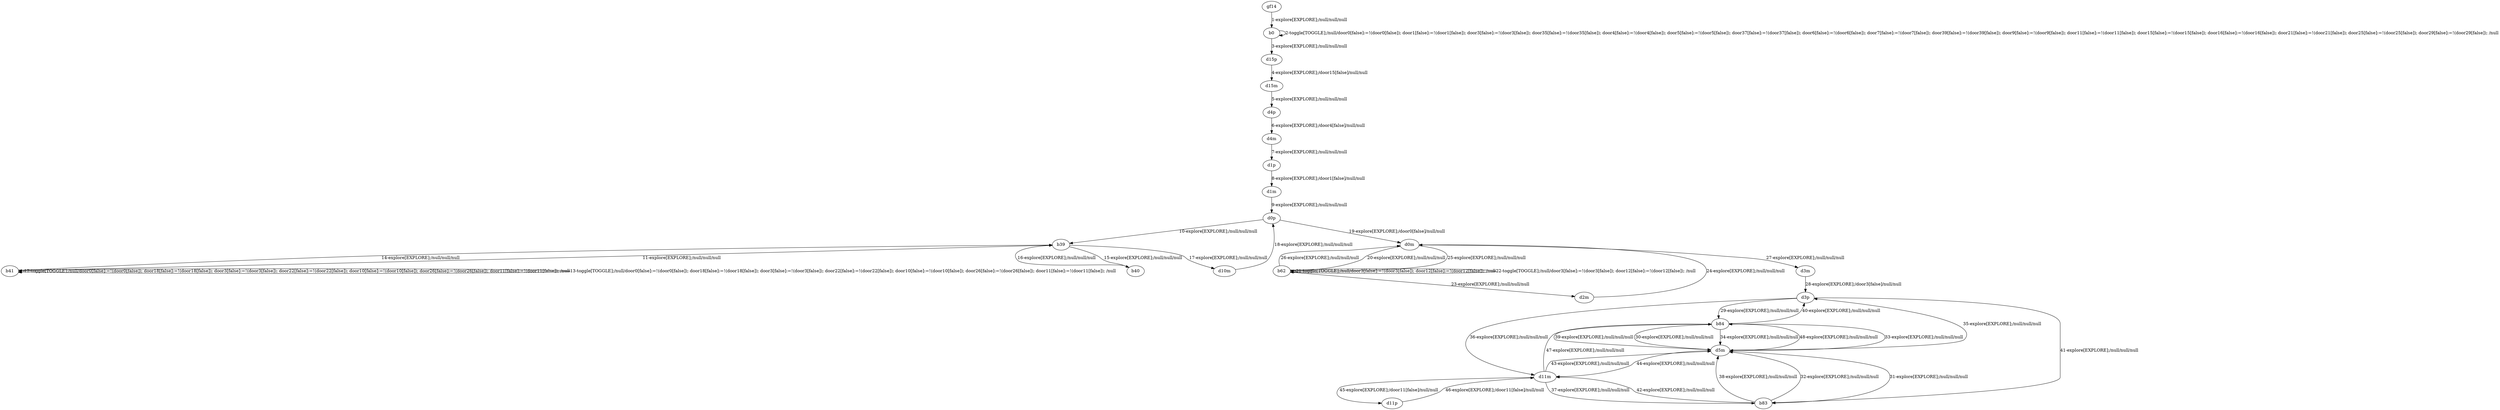 # Total number of goals covered by this test: 1
# d11m --> b84

digraph g {
"gf14" -> "b0" [label = "1-explore[EXPLORE];/null/null/null"];
"b0" -> "b0" [label = "2-toggle[TOGGLE];/null/door0[false]:=!(door0[false]); door1[false]:=!(door1[false]); door3[false]:=!(door3[false]); door35[false]:=!(door35[false]); door4[false]:=!(door4[false]); door5[false]:=!(door5[false]); door37[false]:=!(door37[false]); door6[false]:=!(door6[false]); door7[false]:=!(door7[false]); door39[false]:=!(door39[false]); door9[false]:=!(door9[false]); door11[false]:=!(door11[false]); door15[false]:=!(door15[false]); door16[false]:=!(door16[false]); door21[false]:=!(door21[false]); door25[false]:=!(door25[false]); door29[false]:=!(door29[false]); /null"];
"b0" -> "d15p" [label = "3-explore[EXPLORE];/null/null/null"];
"d15p" -> "d15m" [label = "4-explore[EXPLORE];/door15[false]/null/null"];
"d15m" -> "d4p" [label = "5-explore[EXPLORE];/null/null/null"];
"d4p" -> "d4m" [label = "6-explore[EXPLORE];/door4[false]/null/null"];
"d4m" -> "d1p" [label = "7-explore[EXPLORE];/null/null/null"];
"d1p" -> "d1m" [label = "8-explore[EXPLORE];/door1[false]/null/null"];
"d1m" -> "d0p" [label = "9-explore[EXPLORE];/null/null/null"];
"d0p" -> "b39" [label = "10-explore[EXPLORE];/null/null/null"];
"b39" -> "b41" [label = "11-explore[EXPLORE];/null/null/null"];
"b41" -> "b41" [label = "12-toggle[TOGGLE];/null/door0[false]:=!(door0[false]); door18[false]:=!(door18[false]); door3[false]:=!(door3[false]); door22[false]:=!(door22[false]); door10[false]:=!(door10[false]); door26[false]:=!(door26[false]); door11[false]:=!(door11[false]); /null"];
"b41" -> "b41" [label = "13-toggle[TOGGLE];/null/door0[false]:=!(door0[false]); door18[false]:=!(door18[false]); door3[false]:=!(door3[false]); door22[false]:=!(door22[false]); door10[false]:=!(door10[false]); door26[false]:=!(door26[false]); door11[false]:=!(door11[false]); /null"];
"b41" -> "b39" [label = "14-explore[EXPLORE];/null/null/null"];
"b39" -> "b40" [label = "15-explore[EXPLORE];/null/null/null"];
"b40" -> "b39" [label = "16-explore[EXPLORE];/null/null/null"];
"b39" -> "d10m" [label = "17-explore[EXPLORE];/null/null/null"];
"d10m" -> "d0p" [label = "18-explore[EXPLORE];/null/null/null"];
"d0p" -> "d0m" [label = "19-explore[EXPLORE];/door0[false]/null/null"];
"d0m" -> "b62" [label = "20-explore[EXPLORE];/null/null/null"];
"b62" -> "b62" [label = "21-toggle[TOGGLE];/null/door3[false]:=!(door3[false]); door12[false]:=!(door12[false]); /null"];
"b62" -> "b62" [label = "22-toggle[TOGGLE];/null/door3[false]:=!(door3[false]); door12[false]:=!(door12[false]); /null"];
"b62" -> "d2m" [label = "23-explore[EXPLORE];/null/null/null"];
"d2m" -> "d0m" [label = "24-explore[EXPLORE];/null/null/null"];
"d0m" -> "b62" [label = "25-explore[EXPLORE];/null/null/null"];
"b62" -> "d0m" [label = "26-explore[EXPLORE];/null/null/null"];
"d0m" -> "d3m" [label = "27-explore[EXPLORE];/null/null/null"];
"d3m" -> "d3p" [label = "28-explore[EXPLORE];/door3[false]/null/null"];
"d3p" -> "b84" [label = "29-explore[EXPLORE];/null/null/null"];
"b84" -> "d5m" [label = "30-explore[EXPLORE];/null/null/null"];
"d5m" -> "b83" [label = "31-explore[EXPLORE];/null/null/null"];
"b83" -> "d5m" [label = "32-explore[EXPLORE];/null/null/null"];
"d5m" -> "b84" [label = "33-explore[EXPLORE];/null/null/null"];
"b84" -> "d5m" [label = "34-explore[EXPLORE];/null/null/null"];
"d5m" -> "d3p" [label = "35-explore[EXPLORE];/null/null/null"];
"d3p" -> "d11m" [label = "36-explore[EXPLORE];/null/null/null"];
"d11m" -> "b83" [label = "37-explore[EXPLORE];/null/null/null"];
"b83" -> "d5m" [label = "38-explore[EXPLORE];/null/null/null"];
"d5m" -> "b84" [label = "39-explore[EXPLORE];/null/null/null"];
"b84" -> "d3p" [label = "40-explore[EXPLORE];/null/null/null"];
"d3p" -> "b83" [label = "41-explore[EXPLORE];/null/null/null"];
"b83" -> "d11m" [label = "42-explore[EXPLORE];/null/null/null"];
"d11m" -> "d5m" [label = "43-explore[EXPLORE];/null/null/null"];
"d5m" -> "d11m" [label = "44-explore[EXPLORE];/null/null/null"];
"d11m" -> "d11p" [label = "45-explore[EXPLORE];/door11[false]/null/null"];
"d11p" -> "d11m" [label = "46-explore[EXPLORE];/door11[false]/null/null"];
"d11m" -> "b84" [label = "47-explore[EXPLORE];/null/null/null"];
"b84" -> "d5m" [label = "48-explore[EXPLORE];/null/null/null"];
}